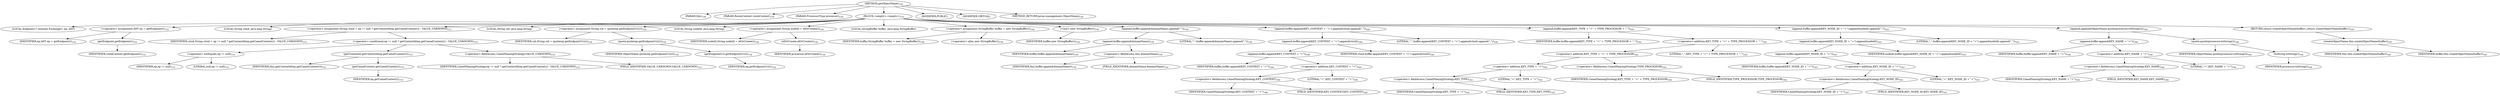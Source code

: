 digraph "getObjectName" {  
"414" [label = <(METHOD,getObjectName)<SUB>150</SUB>> ]
"29" [label = <(PARAM,this)<SUB>150</SUB>> ]
"415" [label = <(PARAM,RouteContext routeContext)<SUB>150</SUB>> ]
"416" [label = <(PARAM,ProcessorType processor)<SUB>150</SUB>> ]
"417" [label = <(BLOCK,&lt;empty&gt;,&lt;empty&gt;)<SUB>151</SUB>> ]
"418" [label = <(LOCAL,Endpoint&lt;? extends Exchange&gt; ep: ANY)> ]
"419" [label = <(&lt;operator&gt;.assignment,ANY ep = getEndpoint())<SUB>152</SUB>> ]
"420" [label = <(IDENTIFIER,ep,ANY ep = getEndpoint())<SUB>152</SUB>> ]
"421" [label = <(getEndpoint,getEndpoint())<SUB>152</SUB>> ]
"422" [label = <(IDENTIFIER,routeContext,getEndpoint())<SUB>152</SUB>> ]
"423" [label = <(LOCAL,String ctxid: java.lang.String)> ]
"424" [label = <(&lt;operator&gt;.assignment,String ctxid = ep != null ? getContextId(ep.getCamelContext()) : VALUE_UNKNOWN)<SUB>153</SUB>> ]
"425" [label = <(IDENTIFIER,ctxid,String ctxid = ep != null ? getContextId(ep.getCamelContext()) : VALUE_UNKNOWN)<SUB>153</SUB>> ]
"426" [label = <(&lt;operator&gt;.conditional,ep != null ? getContextId(ep.getCamelContext()) : VALUE_UNKNOWN)<SUB>153</SUB>> ]
"427" [label = <(&lt;operator&gt;.notEquals,ep != null)<SUB>153</SUB>> ]
"428" [label = <(IDENTIFIER,ep,ep != null)<SUB>153</SUB>> ]
"429" [label = <(LITERAL,null,ep != null)<SUB>153</SUB>> ]
"430" [label = <(getContextId,getContextId(ep.getCamelContext()))<SUB>153</SUB>> ]
"28" [label = <(IDENTIFIER,this,getContextId(ep.getCamelContext()))<SUB>153</SUB>> ]
"431" [label = <(getCamelContext,getCamelContext())<SUB>153</SUB>> ]
"432" [label = <(IDENTIFIER,ep,getCamelContext())<SUB>153</SUB>> ]
"433" [label = <(&lt;operator&gt;.fieldAccess,CamelNamingStrategy.VALUE_UNKNOWN)<SUB>153</SUB>> ]
"434" [label = <(IDENTIFIER,CamelNamingStrategy,ep != null ? getContextId(ep.getCamelContext()) : VALUE_UNKNOWN)<SUB>153</SUB>> ]
"435" [label = <(FIELD_IDENTIFIER,VALUE_UNKNOWN,VALUE_UNKNOWN)<SUB>153</SUB>> ]
"436" [label = <(LOCAL,String cid: java.lang.String)> ]
"437" [label = <(&lt;operator&gt;.assignment,String cid = quote(ep.getEndpointUri()))<SUB>154</SUB>> ]
"438" [label = <(IDENTIFIER,cid,String cid = quote(ep.getEndpointUri()))<SUB>154</SUB>> ]
"439" [label = <(quote,quote(ep.getEndpointUri()))<SUB>154</SUB>> ]
"440" [label = <(IDENTIFIER,ObjectName,quote(ep.getEndpointUri()))<SUB>154</SUB>> ]
"441" [label = <(getEndpointUri,getEndpointUri())<SUB>154</SUB>> ]
"442" [label = <(IDENTIFIER,ep,getEndpointUri())<SUB>154</SUB>> ]
"443" [label = <(LOCAL,String nodeId: java.lang.String)> ]
"444" [label = <(&lt;operator&gt;.assignment,String nodeId = idOrCreate())<SUB>156</SUB>> ]
"445" [label = <(IDENTIFIER,nodeId,String nodeId = idOrCreate())<SUB>156</SUB>> ]
"446" [label = <(idOrCreate,idOrCreate())<SUB>156</SUB>> ]
"447" [label = <(IDENTIFIER,processor,idOrCreate())<SUB>156</SUB>> ]
"31" [label = <(LOCAL,StringBuffer buffer: java.lang.StringBuffer)> ]
"448" [label = <(&lt;operator&gt;.assignment,StringBuffer buffer = new StringBuffer())<SUB>158</SUB>> ]
"449" [label = <(IDENTIFIER,buffer,StringBuffer buffer = new StringBuffer())<SUB>158</SUB>> ]
"450" [label = <(&lt;operator&gt;.alloc,new StringBuffer())<SUB>158</SUB>> ]
"451" [label = <(&lt;init&gt;,new StringBuffer())<SUB>158</SUB>> ]
"30" [label = <(IDENTIFIER,buffer,new StringBuffer())<SUB>158</SUB>> ]
"452" [label = <(append,buffer.append(domainName).append(&quot;:&quot;))<SUB>159</SUB>> ]
"453" [label = <(append,buffer.append(domainName))<SUB>159</SUB>> ]
"454" [label = <(IDENTIFIER,buffer,buffer.append(domainName))<SUB>159</SUB>> ]
"455" [label = <(&lt;operator&gt;.fieldAccess,this.domainName)<SUB>159</SUB>> ]
"456" [label = <(IDENTIFIER,this,buffer.append(domainName))<SUB>159</SUB>> ]
"457" [label = <(FIELD_IDENTIFIER,domainName,domainName)<SUB>159</SUB>> ]
"458" [label = <(LITERAL,&quot;:&quot;,buffer.append(domainName).append(&quot;:&quot;))<SUB>159</SUB>> ]
"459" [label = <(append,buffer.append(KEY_CONTEXT + &quot;=&quot;).append(ctxid).append(&quot;,&quot;))<SUB>160</SUB>> ]
"460" [label = <(append,buffer.append(KEY_CONTEXT + &quot;=&quot;).append(ctxid))<SUB>160</SUB>> ]
"461" [label = <(append,buffer.append(KEY_CONTEXT + &quot;=&quot;))<SUB>160</SUB>> ]
"462" [label = <(IDENTIFIER,buffer,buffer.append(KEY_CONTEXT + &quot;=&quot;))<SUB>160</SUB>> ]
"463" [label = <(&lt;operator&gt;.addition,KEY_CONTEXT + &quot;=&quot;)<SUB>160</SUB>> ]
"464" [label = <(&lt;operator&gt;.fieldAccess,CamelNamingStrategy.KEY_CONTEXT)<SUB>160</SUB>> ]
"465" [label = <(IDENTIFIER,CamelNamingStrategy,KEY_CONTEXT + &quot;=&quot;)<SUB>160</SUB>> ]
"466" [label = <(FIELD_IDENTIFIER,KEY_CONTEXT,KEY_CONTEXT)<SUB>160</SUB>> ]
"467" [label = <(LITERAL,&quot;=&quot;,KEY_CONTEXT + &quot;=&quot;)<SUB>160</SUB>> ]
"468" [label = <(IDENTIFIER,ctxid,buffer.append(KEY_CONTEXT + &quot;=&quot;).append(ctxid))<SUB>160</SUB>> ]
"469" [label = <(LITERAL,&quot;,&quot;,buffer.append(KEY_CONTEXT + &quot;=&quot;).append(ctxid).append(&quot;,&quot;))<SUB>160</SUB>> ]
"470" [label = <(append,buffer.append(KEY_TYPE + &quot;=&quot; + TYPE_PROCESSOR + &quot;,&quot;))<SUB>162</SUB>> ]
"471" [label = <(IDENTIFIER,buffer,buffer.append(KEY_TYPE + &quot;=&quot; + TYPE_PROCESSOR + &quot;,&quot;))<SUB>162</SUB>> ]
"472" [label = <(&lt;operator&gt;.addition,KEY_TYPE + &quot;=&quot; + TYPE_PROCESSOR + &quot;,&quot;)<SUB>162</SUB>> ]
"473" [label = <(&lt;operator&gt;.addition,KEY_TYPE + &quot;=&quot; + TYPE_PROCESSOR)<SUB>162</SUB>> ]
"474" [label = <(&lt;operator&gt;.addition,KEY_TYPE + &quot;=&quot;)<SUB>162</SUB>> ]
"475" [label = <(&lt;operator&gt;.fieldAccess,CamelNamingStrategy.KEY_TYPE)<SUB>162</SUB>> ]
"476" [label = <(IDENTIFIER,CamelNamingStrategy,KEY_TYPE + &quot;=&quot;)<SUB>162</SUB>> ]
"477" [label = <(FIELD_IDENTIFIER,KEY_TYPE,KEY_TYPE)<SUB>162</SUB>> ]
"478" [label = <(LITERAL,&quot;=&quot;,KEY_TYPE + &quot;=&quot;)<SUB>162</SUB>> ]
"479" [label = <(&lt;operator&gt;.fieldAccess,CamelNamingStrategy.TYPE_PROCESSOR)<SUB>162</SUB>> ]
"480" [label = <(IDENTIFIER,CamelNamingStrategy,KEY_TYPE + &quot;=&quot; + TYPE_PROCESSOR)<SUB>162</SUB>> ]
"481" [label = <(FIELD_IDENTIFIER,TYPE_PROCESSOR,TYPE_PROCESSOR)<SUB>162</SUB>> ]
"482" [label = <(LITERAL,&quot;,&quot;,KEY_TYPE + &quot;=&quot; + TYPE_PROCESSOR + &quot;,&quot;)<SUB>162</SUB>> ]
"483" [label = <(append,buffer.append(KEY_NODE_ID + &quot;=&quot;).append(nodeId).append(&quot;,&quot;))<SUB>163</SUB>> ]
"484" [label = <(append,buffer.append(KEY_NODE_ID + &quot;=&quot;).append(nodeId))<SUB>163</SUB>> ]
"485" [label = <(append,buffer.append(KEY_NODE_ID + &quot;=&quot;))<SUB>163</SUB>> ]
"486" [label = <(IDENTIFIER,buffer,buffer.append(KEY_NODE_ID + &quot;=&quot;))<SUB>163</SUB>> ]
"487" [label = <(&lt;operator&gt;.addition,KEY_NODE_ID + &quot;=&quot;)<SUB>163</SUB>> ]
"488" [label = <(&lt;operator&gt;.fieldAccess,CamelNamingStrategy.KEY_NODE_ID)<SUB>163</SUB>> ]
"489" [label = <(IDENTIFIER,CamelNamingStrategy,KEY_NODE_ID + &quot;=&quot;)<SUB>163</SUB>> ]
"490" [label = <(FIELD_IDENTIFIER,KEY_NODE_ID,KEY_NODE_ID)<SUB>163</SUB>> ]
"491" [label = <(LITERAL,&quot;=&quot;,KEY_NODE_ID + &quot;=&quot;)<SUB>163</SUB>> ]
"492" [label = <(IDENTIFIER,nodeId,buffer.append(KEY_NODE_ID + &quot;=&quot;).append(nodeId))<SUB>163</SUB>> ]
"493" [label = <(LITERAL,&quot;,&quot;,buffer.append(KEY_NODE_ID + &quot;=&quot;).append(nodeId).append(&quot;,&quot;))<SUB>163</SUB>> ]
"494" [label = <(append,append(ObjectName.quote(processor.toString())))<SUB>164</SUB>> ]
"495" [label = <(append,buffer.append(KEY_NAME + &quot;=&quot;))<SUB>164</SUB>> ]
"496" [label = <(IDENTIFIER,buffer,buffer.append(KEY_NAME + &quot;=&quot;))<SUB>164</SUB>> ]
"497" [label = <(&lt;operator&gt;.addition,KEY_NAME + &quot;=&quot;)<SUB>164</SUB>> ]
"498" [label = <(&lt;operator&gt;.fieldAccess,CamelNamingStrategy.KEY_NAME)<SUB>164</SUB>> ]
"499" [label = <(IDENTIFIER,CamelNamingStrategy,KEY_NAME + &quot;=&quot;)<SUB>164</SUB>> ]
"500" [label = <(FIELD_IDENTIFIER,KEY_NAME,KEY_NAME)<SUB>164</SUB>> ]
"501" [label = <(LITERAL,&quot;=&quot;,KEY_NAME + &quot;=&quot;)<SUB>164</SUB>> ]
"502" [label = <(quote,quote(processor.toString()))<SUB>164</SUB>> ]
"503" [label = <(IDENTIFIER,ObjectName,quote(processor.toString()))<SUB>164</SUB>> ]
"504" [label = <(toString,toString())<SUB>164</SUB>> ]
"505" [label = <(IDENTIFIER,processor,toString())<SUB>164</SUB>> ]
"506" [label = <(RETURN,return createObjectName(buffer);,return createObjectName(buffer);)<SUB>165</SUB>> ]
"507" [label = <(createObjectName,this.createObjectName(buffer))<SUB>165</SUB>> ]
"32" [label = <(IDENTIFIER,this,this.createObjectName(buffer))<SUB>165</SUB>> ]
"508" [label = <(IDENTIFIER,buffer,this.createObjectName(buffer))<SUB>165</SUB>> ]
"509" [label = <(MODIFIER,PUBLIC)> ]
"510" [label = <(MODIFIER,VIRTUAL)> ]
"511" [label = <(METHOD_RETURN,javax.management.ObjectName)<SUB>150</SUB>> ]
  "414" -> "29" 
  "414" -> "415" 
  "414" -> "416" 
  "414" -> "417" 
  "414" -> "509" 
  "414" -> "510" 
  "414" -> "511" 
  "417" -> "418" 
  "417" -> "419" 
  "417" -> "423" 
  "417" -> "424" 
  "417" -> "436" 
  "417" -> "437" 
  "417" -> "443" 
  "417" -> "444" 
  "417" -> "31" 
  "417" -> "448" 
  "417" -> "451" 
  "417" -> "452" 
  "417" -> "459" 
  "417" -> "470" 
  "417" -> "483" 
  "417" -> "494" 
  "417" -> "506" 
  "419" -> "420" 
  "419" -> "421" 
  "421" -> "422" 
  "424" -> "425" 
  "424" -> "426" 
  "426" -> "427" 
  "426" -> "430" 
  "426" -> "433" 
  "427" -> "428" 
  "427" -> "429" 
  "430" -> "28" 
  "430" -> "431" 
  "431" -> "432" 
  "433" -> "434" 
  "433" -> "435" 
  "437" -> "438" 
  "437" -> "439" 
  "439" -> "440" 
  "439" -> "441" 
  "441" -> "442" 
  "444" -> "445" 
  "444" -> "446" 
  "446" -> "447" 
  "448" -> "449" 
  "448" -> "450" 
  "451" -> "30" 
  "452" -> "453" 
  "452" -> "458" 
  "453" -> "454" 
  "453" -> "455" 
  "455" -> "456" 
  "455" -> "457" 
  "459" -> "460" 
  "459" -> "469" 
  "460" -> "461" 
  "460" -> "468" 
  "461" -> "462" 
  "461" -> "463" 
  "463" -> "464" 
  "463" -> "467" 
  "464" -> "465" 
  "464" -> "466" 
  "470" -> "471" 
  "470" -> "472" 
  "472" -> "473" 
  "472" -> "482" 
  "473" -> "474" 
  "473" -> "479" 
  "474" -> "475" 
  "474" -> "478" 
  "475" -> "476" 
  "475" -> "477" 
  "479" -> "480" 
  "479" -> "481" 
  "483" -> "484" 
  "483" -> "493" 
  "484" -> "485" 
  "484" -> "492" 
  "485" -> "486" 
  "485" -> "487" 
  "487" -> "488" 
  "487" -> "491" 
  "488" -> "489" 
  "488" -> "490" 
  "494" -> "495" 
  "494" -> "502" 
  "495" -> "496" 
  "495" -> "497" 
  "497" -> "498" 
  "497" -> "501" 
  "498" -> "499" 
  "498" -> "500" 
  "502" -> "503" 
  "502" -> "504" 
  "504" -> "505" 
  "506" -> "507" 
  "507" -> "32" 
  "507" -> "508" 
}

